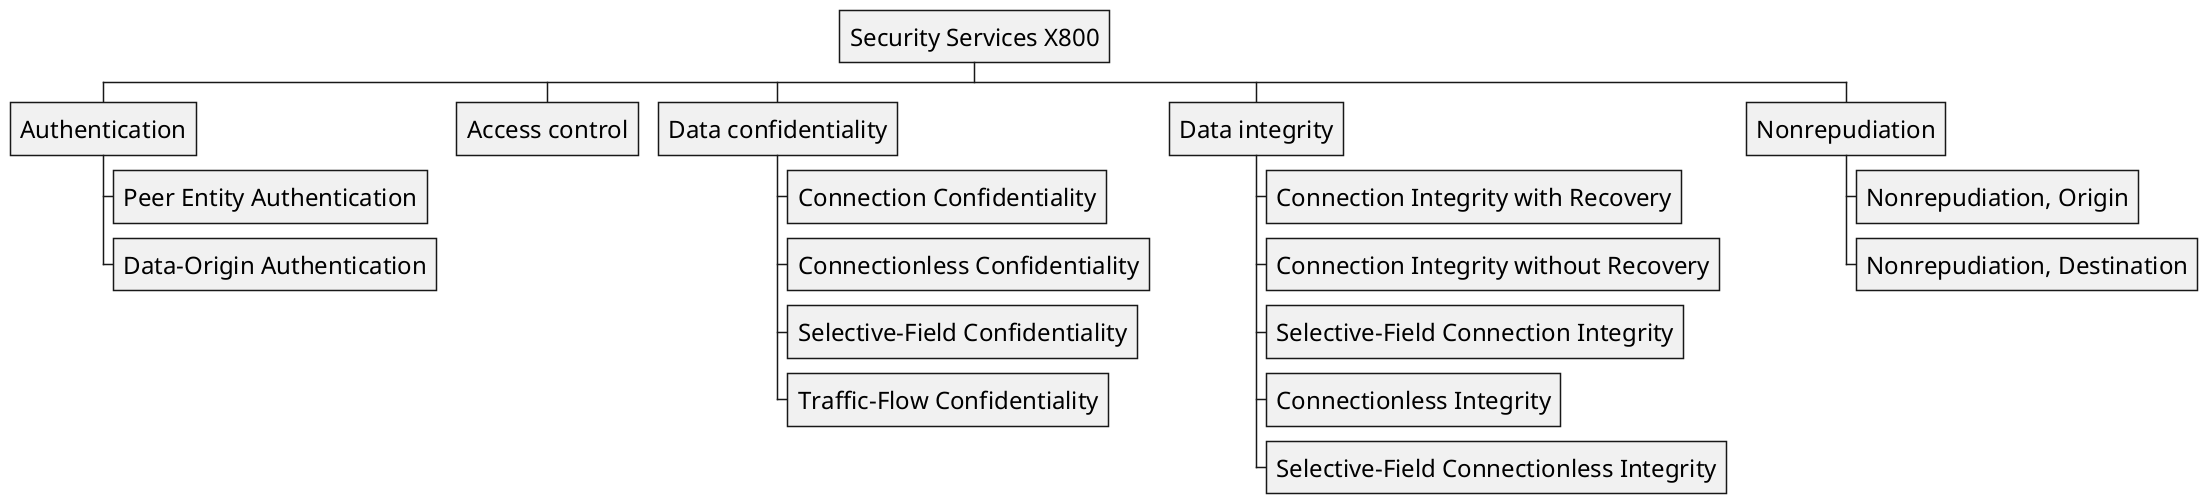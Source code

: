 @startwbs

<style>
wbsDiagram {
  FontSize 24
}
</style>

* Security Services X800

** Authentication
*** Peer Entity Authentication
*** Data-Origin Authentication

** Access control

** Data confidentiality
*** Connection Confidentiality
*** Connectionless Confidentiality
*** Selective-Field Confidentiality
*** Traffic-Flow Confidentiality

** Data integrity
*** Connection Integrity with Recovery
*** Connection Integrity without Recovery
*** Selective-Field Connection Integrity
*** Connectionless Integrity
*** Selective-Field Connectionless Integrity

** Nonrepudiation
*** Nonrepudiation, Origin
*** Nonrepudiation, Destination

@endwbs